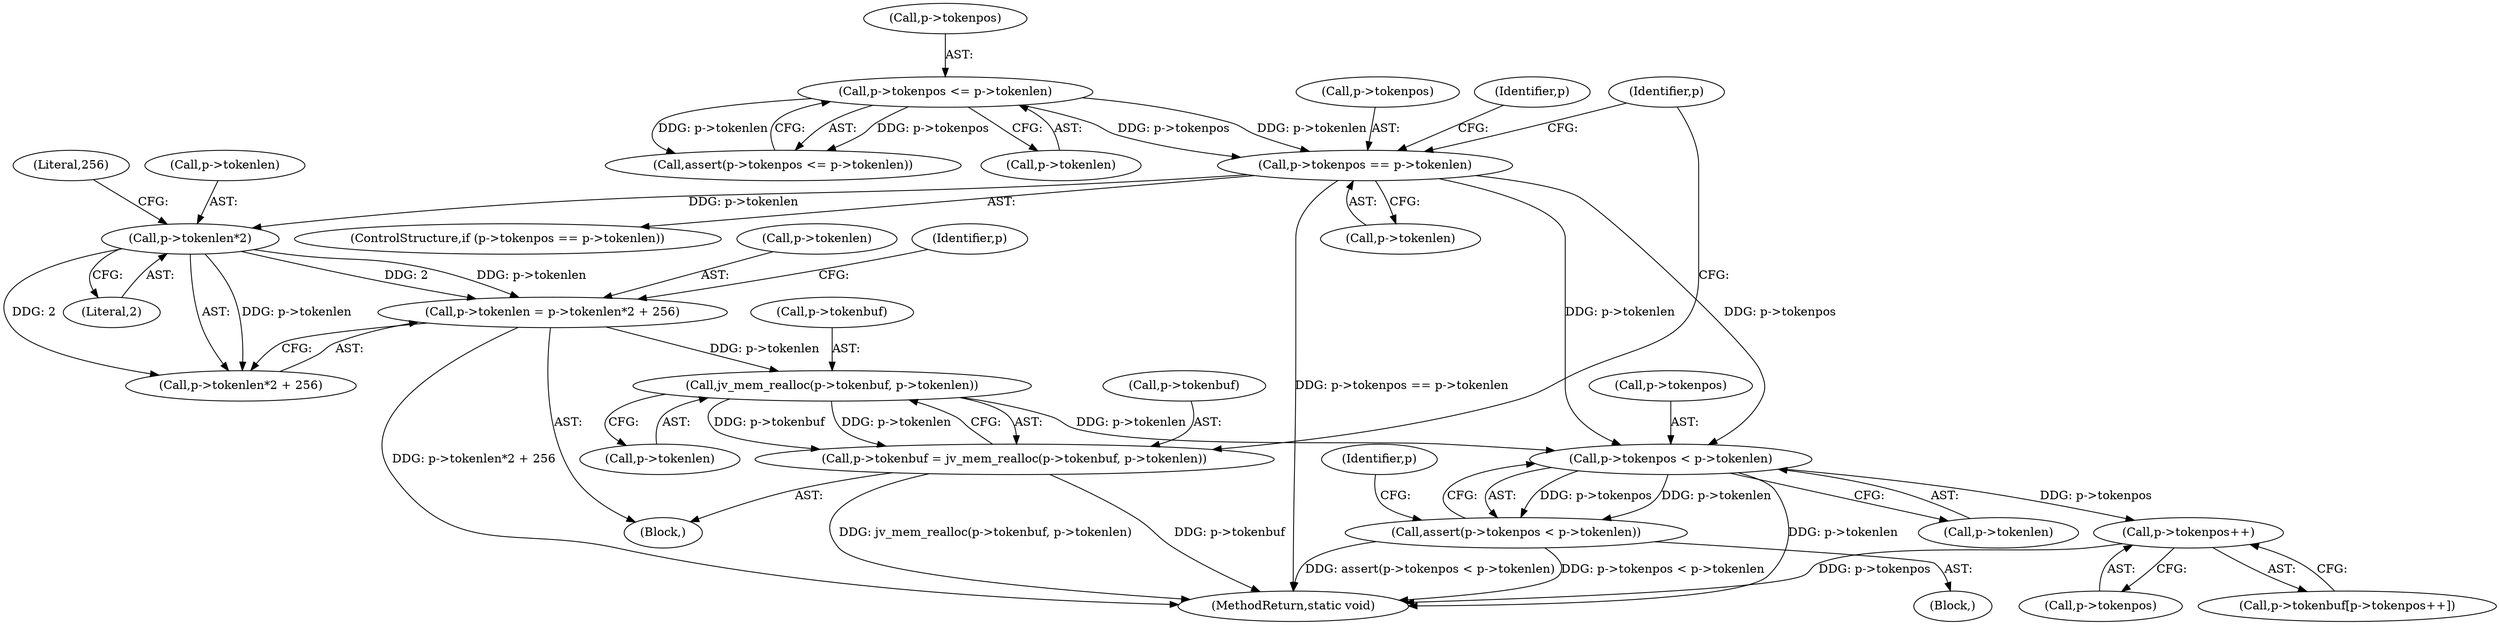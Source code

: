 digraph "1_jq_8eb1367ca44e772963e704a700ef72ae2e12babd_0@API" {
"1000136" [label="(Call,jv_mem_realloc(p->tokenbuf, p->tokenlen))"];
"1000121" [label="(Call,p->tokenlen = p->tokenlen*2 + 256)"];
"1000126" [label="(Call,p->tokenlen*2)"];
"1000113" [label="(Call,p->tokenpos == p->tokenlen)"];
"1000105" [label="(Call,p->tokenpos <= p->tokenlen)"];
"1000132" [label="(Call,p->tokenbuf = jv_mem_realloc(p->tokenbuf, p->tokenlen))"];
"1000144" [label="(Call,p->tokenpos < p->tokenlen)"];
"1000143" [label="(Call,assert(p->tokenpos < p->tokenlen))"];
"1000156" [label="(Call,p->tokenpos++)"];
"1000126" [label="(Call,p->tokenlen*2)"];
"1000122" [label="(Call,p->tokenlen)"];
"1000130" [label="(Literal,2)"];
"1000137" [label="(Call,p->tokenbuf)"];
"1000143" [label="(Call,assert(p->tokenpos < p->tokenlen))"];
"1000157" [label="(Call,p->tokenpos)"];
"1000104" [label="(Call,assert(p->tokenpos <= p->tokenlen))"];
"1000117" [label="(Call,p->tokenlen)"];
"1000109" [label="(Call,p->tokenlen)"];
"1000140" [label="(Call,p->tokenlen)"];
"1000113" [label="(Call,p->tokenpos == p->tokenlen)"];
"1000120" [label="(Block,)"];
"1000161" [label="(MethodReturn,static void)"];
"1000156" [label="(Call,p->tokenpos++)"];
"1000136" [label="(Call,jv_mem_realloc(p->tokenbuf, p->tokenlen))"];
"1000148" [label="(Call,p->tokenlen)"];
"1000146" [label="(Identifier,p)"];
"1000133" [label="(Call,p->tokenbuf)"];
"1000131" [label="(Literal,256)"];
"1000125" [label="(Call,p->tokenlen*2 + 256)"];
"1000127" [label="(Call,p->tokenlen)"];
"1000112" [label="(ControlStructure,if (p->tokenpos == p->tokenlen))"];
"1000103" [label="(Block,)"];
"1000106" [label="(Call,p->tokenpos)"];
"1000154" [label="(Identifier,p)"];
"1000134" [label="(Identifier,p)"];
"1000132" [label="(Call,p->tokenbuf = jv_mem_realloc(p->tokenbuf, p->tokenlen))"];
"1000114" [label="(Call,p->tokenpos)"];
"1000152" [label="(Call,p->tokenbuf[p->tokenpos++])"];
"1000145" [label="(Call,p->tokenpos)"];
"1000105" [label="(Call,p->tokenpos <= p->tokenlen)"];
"1000121" [label="(Call,p->tokenlen = p->tokenlen*2 + 256)"];
"1000123" [label="(Identifier,p)"];
"1000144" [label="(Call,p->tokenpos < p->tokenlen)"];
"1000136" -> "1000132"  [label="AST: "];
"1000136" -> "1000140"  [label="CFG: "];
"1000137" -> "1000136"  [label="AST: "];
"1000140" -> "1000136"  [label="AST: "];
"1000132" -> "1000136"  [label="CFG: "];
"1000136" -> "1000132"  [label="DDG: p->tokenbuf"];
"1000136" -> "1000132"  [label="DDG: p->tokenlen"];
"1000121" -> "1000136"  [label="DDG: p->tokenlen"];
"1000136" -> "1000144"  [label="DDG: p->tokenlen"];
"1000121" -> "1000120"  [label="AST: "];
"1000121" -> "1000125"  [label="CFG: "];
"1000122" -> "1000121"  [label="AST: "];
"1000125" -> "1000121"  [label="AST: "];
"1000134" -> "1000121"  [label="CFG: "];
"1000121" -> "1000161"  [label="DDG: p->tokenlen*2 + 256"];
"1000126" -> "1000121"  [label="DDG: p->tokenlen"];
"1000126" -> "1000121"  [label="DDG: 2"];
"1000126" -> "1000125"  [label="AST: "];
"1000126" -> "1000130"  [label="CFG: "];
"1000127" -> "1000126"  [label="AST: "];
"1000130" -> "1000126"  [label="AST: "];
"1000131" -> "1000126"  [label="CFG: "];
"1000126" -> "1000125"  [label="DDG: p->tokenlen"];
"1000126" -> "1000125"  [label="DDG: 2"];
"1000113" -> "1000126"  [label="DDG: p->tokenlen"];
"1000113" -> "1000112"  [label="AST: "];
"1000113" -> "1000117"  [label="CFG: "];
"1000114" -> "1000113"  [label="AST: "];
"1000117" -> "1000113"  [label="AST: "];
"1000123" -> "1000113"  [label="CFG: "];
"1000146" -> "1000113"  [label="CFG: "];
"1000113" -> "1000161"  [label="DDG: p->tokenpos == p->tokenlen"];
"1000105" -> "1000113"  [label="DDG: p->tokenpos"];
"1000105" -> "1000113"  [label="DDG: p->tokenlen"];
"1000113" -> "1000144"  [label="DDG: p->tokenpos"];
"1000113" -> "1000144"  [label="DDG: p->tokenlen"];
"1000105" -> "1000104"  [label="AST: "];
"1000105" -> "1000109"  [label="CFG: "];
"1000106" -> "1000105"  [label="AST: "];
"1000109" -> "1000105"  [label="AST: "];
"1000104" -> "1000105"  [label="CFG: "];
"1000105" -> "1000104"  [label="DDG: p->tokenpos"];
"1000105" -> "1000104"  [label="DDG: p->tokenlen"];
"1000132" -> "1000120"  [label="AST: "];
"1000133" -> "1000132"  [label="AST: "];
"1000146" -> "1000132"  [label="CFG: "];
"1000132" -> "1000161"  [label="DDG: p->tokenbuf"];
"1000132" -> "1000161"  [label="DDG: jv_mem_realloc(p->tokenbuf, p->tokenlen)"];
"1000144" -> "1000143"  [label="AST: "];
"1000144" -> "1000148"  [label="CFG: "];
"1000145" -> "1000144"  [label="AST: "];
"1000148" -> "1000144"  [label="AST: "];
"1000143" -> "1000144"  [label="CFG: "];
"1000144" -> "1000161"  [label="DDG: p->tokenlen"];
"1000144" -> "1000143"  [label="DDG: p->tokenpos"];
"1000144" -> "1000143"  [label="DDG: p->tokenlen"];
"1000144" -> "1000156"  [label="DDG: p->tokenpos"];
"1000143" -> "1000103"  [label="AST: "];
"1000154" -> "1000143"  [label="CFG: "];
"1000143" -> "1000161"  [label="DDG: p->tokenpos < p->tokenlen"];
"1000143" -> "1000161"  [label="DDG: assert(p->tokenpos < p->tokenlen)"];
"1000156" -> "1000152"  [label="AST: "];
"1000156" -> "1000157"  [label="CFG: "];
"1000157" -> "1000156"  [label="AST: "];
"1000152" -> "1000156"  [label="CFG: "];
"1000156" -> "1000161"  [label="DDG: p->tokenpos"];
}
